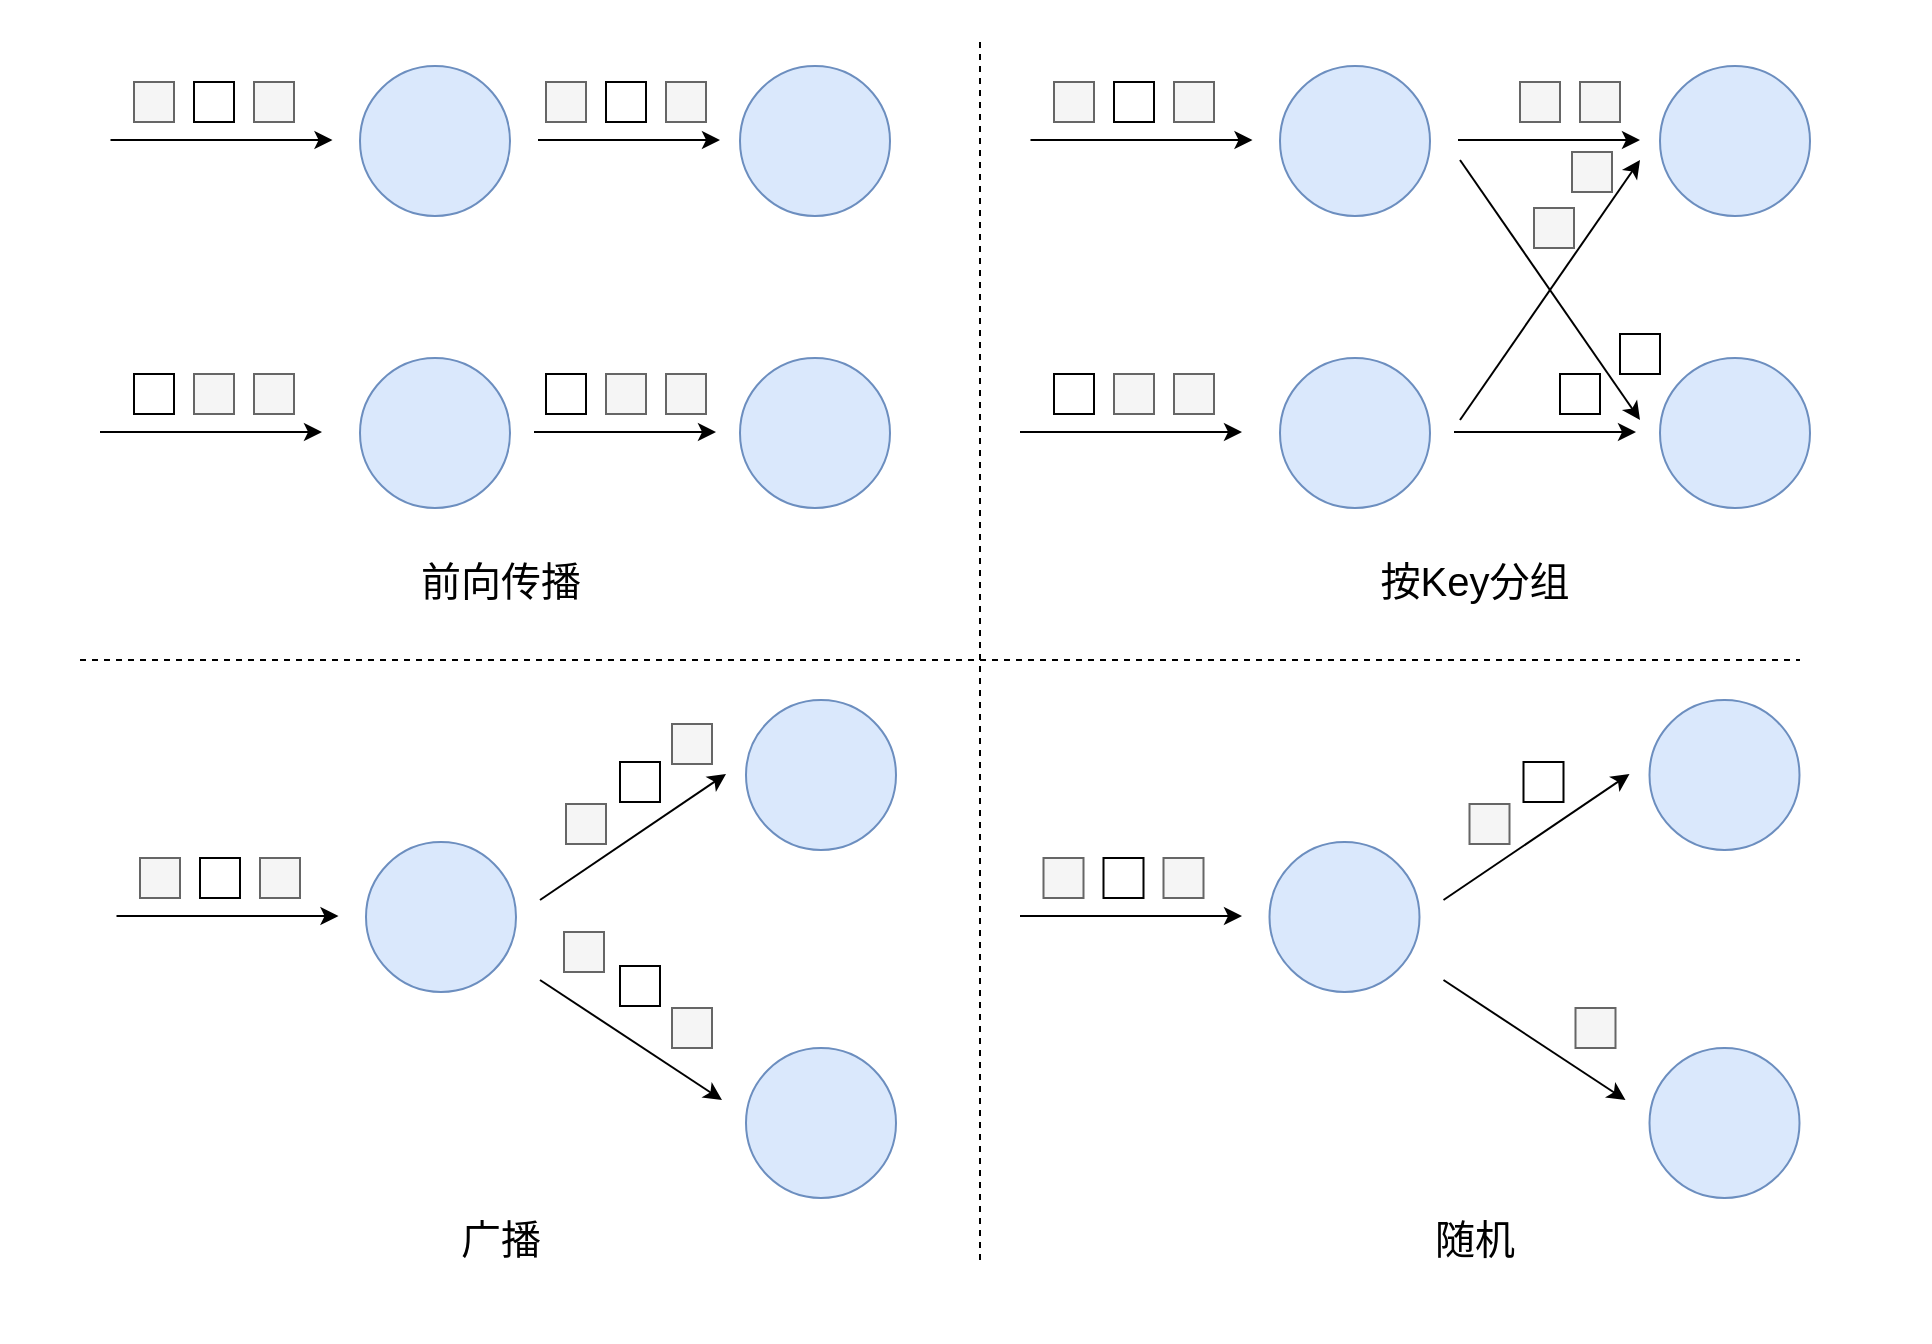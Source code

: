 <mxfile version="12.4.2" type="device" pages="1"><diagram id="TVFUGu7dpwhF4r_FFM3I" name="Page-1"><mxGraphModel dx="1759" dy="582" grid="1" gridSize="10" guides="1" tooltips="1" connect="1" arrows="1" fold="1" page="1" pageScale="1" pageWidth="827" pageHeight="1169" math="0" shadow="0"><root><mxCell id="0"/><mxCell id="1" parent="0"/><mxCell id="qhzHDherWHOHiA9uHyf8-27" value="" style="rounded=0;whiteSpace=wrap;html=1;strokeColor=none;" parent="1" vertex="1"><mxGeometry x="-180" y="10" width="965" height="671" as="geometry"/></mxCell><mxCell id="9ihTQ_9u2sdK93ZGwOmt-3" value="" style="ellipse;whiteSpace=wrap;html=1;aspect=fixed;fillColor=#dae8fc;strokeColor=#6c8ebf;" parent="1" vertex="1"><mxGeometry y="43" width="75" height="75" as="geometry"/></mxCell><mxCell id="9ihTQ_9u2sdK93ZGwOmt-6" value="" style="endArrow=classic;html=1;" parent="1" edge="1"><mxGeometry width="50" height="50" relative="1" as="geometry"><mxPoint x="-124.75" y="80" as="sourcePoint"/><mxPoint x="-13.75" y="80" as="targetPoint"/></mxGeometry></mxCell><mxCell id="iRBtzzfK-clGminTKqov-3" value="" style="rounded=0;whiteSpace=wrap;html=1;fillColor=#f5f5f5;strokeColor=#666666;fontColor=#333333;" parent="1" vertex="1"><mxGeometry x="-113" y="51" width="20" height="20" as="geometry"/></mxCell><mxCell id="wmsOqeGdwAoBpUAnq5d9-1" value="" style="ellipse;whiteSpace=wrap;html=1;aspect=fixed;fillColor=#dae8fc;strokeColor=#6c8ebf;" parent="1" vertex="1"><mxGeometry x="190" y="43" width="75" height="75" as="geometry"/></mxCell><mxCell id="wmsOqeGdwAoBpUAnq5d9-3" value="" style="rounded=0;whiteSpace=wrap;html=1;" parent="1" vertex="1"><mxGeometry x="-83" y="51" width="20" height="20" as="geometry"/></mxCell><mxCell id="wmsOqeGdwAoBpUAnq5d9-4" value="" style="rounded=0;whiteSpace=wrap;html=1;fillColor=#f5f5f5;strokeColor=#666666;fontColor=#333333;" parent="1" vertex="1"><mxGeometry x="-53" y="51" width="20" height="20" as="geometry"/></mxCell><mxCell id="wmsOqeGdwAoBpUAnq5d9-5" value="" style="ellipse;whiteSpace=wrap;html=1;aspect=fixed;fillColor=#dae8fc;strokeColor=#6c8ebf;" parent="1" vertex="1"><mxGeometry y="189" width="75" height="75" as="geometry"/></mxCell><mxCell id="wmsOqeGdwAoBpUAnq5d9-6" value="" style="endArrow=classic;html=1;" parent="1" edge="1"><mxGeometry width="50" height="50" relative="1" as="geometry"><mxPoint x="-130" y="226" as="sourcePoint"/><mxPoint x="-19" y="226" as="targetPoint"/></mxGeometry></mxCell><mxCell id="wmsOqeGdwAoBpUAnq5d9-7" value="" style="rounded=0;whiteSpace=wrap;html=1;" parent="1" vertex="1"><mxGeometry x="-113" y="197" width="20" height="20" as="geometry"/></mxCell><mxCell id="wmsOqeGdwAoBpUAnq5d9-8" value="" style="rounded=0;whiteSpace=wrap;html=1;fillColor=#f5f5f5;strokeColor=#666666;fontColor=#333333;" parent="1" vertex="1"><mxGeometry x="-83" y="197" width="20" height="20" as="geometry"/></mxCell><mxCell id="wmsOqeGdwAoBpUAnq5d9-9" value="" style="rounded=0;whiteSpace=wrap;html=1;fillColor=#f5f5f5;strokeColor=#666666;fontColor=#333333;" parent="1" vertex="1"><mxGeometry x="-53" y="197" width="20" height="20" as="geometry"/></mxCell><mxCell id="wmsOqeGdwAoBpUAnq5d9-10" value="" style="endArrow=classic;html=1;" parent="1" edge="1"><mxGeometry width="50" height="50" relative="1" as="geometry"><mxPoint x="89" y="80" as="sourcePoint"/><mxPoint x="180" y="80" as="targetPoint"/></mxGeometry></mxCell><mxCell id="wmsOqeGdwAoBpUAnq5d9-11" value="" style="endArrow=classic;html=1;" parent="1" edge="1"><mxGeometry width="50" height="50" relative="1" as="geometry"><mxPoint x="87" y="226" as="sourcePoint"/><mxPoint x="178" y="226" as="targetPoint"/></mxGeometry></mxCell><mxCell id="wmsOqeGdwAoBpUAnq5d9-12" value="" style="ellipse;whiteSpace=wrap;html=1;aspect=fixed;fillColor=#dae8fc;strokeColor=#6c8ebf;" parent="1" vertex="1"><mxGeometry x="190" y="189" width="75" height="75" as="geometry"/></mxCell><mxCell id="wmsOqeGdwAoBpUAnq5d9-13" value="" style="ellipse;whiteSpace=wrap;html=1;aspect=fixed;fillColor=#dae8fc;strokeColor=#6c8ebf;" parent="1" vertex="1"><mxGeometry x="460" y="43" width="75" height="75" as="geometry"/></mxCell><mxCell id="wmsOqeGdwAoBpUAnq5d9-14" value="" style="endArrow=classic;html=1;" parent="1" edge="1"><mxGeometry width="50" height="50" relative="1" as="geometry"><mxPoint x="335.25" y="80" as="sourcePoint"/><mxPoint x="446.25" y="80" as="targetPoint"/></mxGeometry></mxCell><mxCell id="wmsOqeGdwAoBpUAnq5d9-15" value="" style="rounded=0;whiteSpace=wrap;html=1;fillColor=#f5f5f5;strokeColor=#666666;fontColor=#333333;" parent="1" vertex="1"><mxGeometry x="347" y="51" width="20" height="20" as="geometry"/></mxCell><mxCell id="wmsOqeGdwAoBpUAnq5d9-16" value="" style="ellipse;whiteSpace=wrap;html=1;aspect=fixed;fillColor=#dae8fc;strokeColor=#6c8ebf;" parent="1" vertex="1"><mxGeometry x="650" y="43" width="75" height="75" as="geometry"/></mxCell><mxCell id="wmsOqeGdwAoBpUAnq5d9-17" value="" style="rounded=0;whiteSpace=wrap;html=1;" parent="1" vertex="1"><mxGeometry x="377" y="51" width="20" height="20" as="geometry"/></mxCell><mxCell id="wmsOqeGdwAoBpUAnq5d9-18" value="" style="rounded=0;whiteSpace=wrap;html=1;fillColor=#f5f5f5;strokeColor=#666666;fontColor=#333333;" parent="1" vertex="1"><mxGeometry x="407" y="51" width="20" height="20" as="geometry"/></mxCell><mxCell id="wmsOqeGdwAoBpUAnq5d9-19" value="" style="ellipse;whiteSpace=wrap;html=1;aspect=fixed;fillColor=#dae8fc;strokeColor=#6c8ebf;" parent="1" vertex="1"><mxGeometry x="460" y="189" width="75" height="75" as="geometry"/></mxCell><mxCell id="wmsOqeGdwAoBpUAnq5d9-20" value="" style="endArrow=classic;html=1;" parent="1" edge="1"><mxGeometry width="50" height="50" relative="1" as="geometry"><mxPoint x="330" y="226" as="sourcePoint"/><mxPoint x="441" y="226" as="targetPoint"/></mxGeometry></mxCell><mxCell id="wmsOqeGdwAoBpUAnq5d9-21" value="" style="rounded=0;whiteSpace=wrap;html=1;" parent="1" vertex="1"><mxGeometry x="347" y="197" width="20" height="20" as="geometry"/></mxCell><mxCell id="wmsOqeGdwAoBpUAnq5d9-22" value="" style="rounded=0;whiteSpace=wrap;html=1;fillColor=#f5f5f5;strokeColor=#666666;fontColor=#333333;" parent="1" vertex="1"><mxGeometry x="377" y="197" width="20" height="20" as="geometry"/></mxCell><mxCell id="wmsOqeGdwAoBpUAnq5d9-23" value="" style="rounded=0;whiteSpace=wrap;html=1;fillColor=#f5f5f5;strokeColor=#666666;fontColor=#333333;" parent="1" vertex="1"><mxGeometry x="407" y="197" width="20" height="20" as="geometry"/></mxCell><mxCell id="wmsOqeGdwAoBpUAnq5d9-24" value="" style="endArrow=classic;html=1;" parent="1" edge="1"><mxGeometry width="50" height="50" relative="1" as="geometry"><mxPoint x="549" y="80" as="sourcePoint"/><mxPoint x="640" y="80" as="targetPoint"/></mxGeometry></mxCell><mxCell id="wmsOqeGdwAoBpUAnq5d9-25" value="" style="endArrow=classic;html=1;" parent="1" edge="1"><mxGeometry width="50" height="50" relative="1" as="geometry"><mxPoint x="547" y="226" as="sourcePoint"/><mxPoint x="638" y="226" as="targetPoint"/></mxGeometry></mxCell><mxCell id="wmsOqeGdwAoBpUAnq5d9-26" value="" style="ellipse;whiteSpace=wrap;html=1;aspect=fixed;fillColor=#dae8fc;strokeColor=#6c8ebf;" parent="1" vertex="1"><mxGeometry x="650" y="189" width="75" height="75" as="geometry"/></mxCell><mxCell id="wmsOqeGdwAoBpUAnq5d9-27" value="" style="rounded=0;whiteSpace=wrap;html=1;fillColor=#f5f5f5;strokeColor=#666666;fontColor=#333333;" parent="1" vertex="1"><mxGeometry x="93" y="51" width="20" height="20" as="geometry"/></mxCell><mxCell id="wmsOqeGdwAoBpUAnq5d9-28" value="" style="rounded=0;whiteSpace=wrap;html=1;" parent="1" vertex="1"><mxGeometry x="123" y="51" width="20" height="20" as="geometry"/></mxCell><mxCell id="wmsOqeGdwAoBpUAnq5d9-29" value="" style="rounded=0;whiteSpace=wrap;html=1;fillColor=#f5f5f5;strokeColor=#666666;fontColor=#333333;" parent="1" vertex="1"><mxGeometry x="153" y="51" width="20" height="20" as="geometry"/></mxCell><mxCell id="wmsOqeGdwAoBpUAnq5d9-32" value="" style="rounded=0;whiteSpace=wrap;html=1;" parent="1" vertex="1"><mxGeometry x="93" y="197" width="20" height="20" as="geometry"/></mxCell><mxCell id="wmsOqeGdwAoBpUAnq5d9-33" value="" style="rounded=0;whiteSpace=wrap;html=1;fillColor=#f5f5f5;strokeColor=#666666;fontColor=#333333;" parent="1" vertex="1"><mxGeometry x="123" y="197" width="20" height="20" as="geometry"/></mxCell><mxCell id="wmsOqeGdwAoBpUAnq5d9-34" value="" style="rounded=0;whiteSpace=wrap;html=1;fillColor=#f5f5f5;strokeColor=#666666;fontColor=#333333;" parent="1" vertex="1"><mxGeometry x="153" y="197" width="20" height="20" as="geometry"/></mxCell><mxCell id="wmsOqeGdwAoBpUAnq5d9-35" value="" style="endArrow=classic;html=1;" parent="1" edge="1"><mxGeometry width="50" height="50" relative="1" as="geometry"><mxPoint x="550" y="90" as="sourcePoint"/><mxPoint x="640" y="220" as="targetPoint"/></mxGeometry></mxCell><mxCell id="wmsOqeGdwAoBpUAnq5d9-36" value="" style="endArrow=classic;html=1;" parent="1" edge="1"><mxGeometry width="50" height="50" relative="1" as="geometry"><mxPoint x="550" y="220" as="sourcePoint"/><mxPoint x="640" y="90" as="targetPoint"/></mxGeometry></mxCell><mxCell id="wmsOqeGdwAoBpUAnq5d9-37" value="" style="rounded=0;whiteSpace=wrap;html=1;fillColor=#f5f5f5;strokeColor=#666666;fontColor=#333333;" parent="1" vertex="1"><mxGeometry x="610" y="51" width="20" height="20" as="geometry"/></mxCell><mxCell id="wmsOqeGdwAoBpUAnq5d9-38" value="" style="rounded=0;whiteSpace=wrap;html=1;fillColor=#f5f5f5;strokeColor=#666666;fontColor=#333333;" parent="1" vertex="1"><mxGeometry x="580" y="51" width="20" height="20" as="geometry"/></mxCell><mxCell id="wmsOqeGdwAoBpUAnq5d9-39" value="" style="rounded=0;whiteSpace=wrap;html=1;" parent="1" vertex="1"><mxGeometry x="630" y="177" width="20" height="20" as="geometry"/></mxCell><mxCell id="wmsOqeGdwAoBpUAnq5d9-42" value="" style="rounded=0;whiteSpace=wrap;html=1;fillColor=#f5f5f5;strokeColor=#666666;fontColor=#333333;" parent="1" vertex="1"><mxGeometry x="606" y="86" width="20" height="20" as="geometry"/></mxCell><mxCell id="wmsOqeGdwAoBpUAnq5d9-43" value="" style="rounded=0;whiteSpace=wrap;html=1;fillColor=#f5f5f5;strokeColor=#666666;fontColor=#333333;" parent="1" vertex="1"><mxGeometry x="587" y="114" width="20" height="20" as="geometry"/></mxCell><mxCell id="wmsOqeGdwAoBpUAnq5d9-44" value="" style="rounded=0;whiteSpace=wrap;html=1;" parent="1" vertex="1"><mxGeometry x="600" y="197" width="20" height="20" as="geometry"/></mxCell><mxCell id="wmsOqeGdwAoBpUAnq5d9-45" value="&lt;font style=&quot;font-size: 20px&quot;&gt;前向传播&lt;/font&gt;" style="text;html=1;strokeColor=none;fillColor=none;align=center;verticalAlign=middle;whiteSpace=wrap;rounded=0;" parent="1" vertex="1"><mxGeometry x="18" y="280" width="105" height="40" as="geometry"/></mxCell><mxCell id="wmsOqeGdwAoBpUAnq5d9-46" value="&lt;span style=&quot;font-size: 20px;&quot;&gt;按Key分组&lt;/span&gt;" style="text;html=1;strokeColor=none;fillColor=none;align=center;verticalAlign=middle;whiteSpace=wrap;rounded=0;fontSize=20;" parent="1" vertex="1"><mxGeometry x="505" y="280" width="105" height="40" as="geometry"/></mxCell><mxCell id="wmsOqeGdwAoBpUAnq5d9-47" value="" style="ellipse;whiteSpace=wrap;html=1;aspect=fixed;fillColor=#dae8fc;strokeColor=#6c8ebf;" parent="1" vertex="1"><mxGeometry x="3" y="431" width="75" height="75" as="geometry"/></mxCell><mxCell id="wmsOqeGdwAoBpUAnq5d9-48" value="" style="endArrow=classic;html=1;" parent="1" edge="1"><mxGeometry width="50" height="50" relative="1" as="geometry"><mxPoint x="-121.75" y="468" as="sourcePoint"/><mxPoint x="-10.75" y="468" as="targetPoint"/></mxGeometry></mxCell><mxCell id="wmsOqeGdwAoBpUAnq5d9-49" value="" style="rounded=0;whiteSpace=wrap;html=1;fillColor=#f5f5f5;strokeColor=#666666;fontColor=#333333;" parent="1" vertex="1"><mxGeometry x="-110" y="439" width="20" height="20" as="geometry"/></mxCell><mxCell id="wmsOqeGdwAoBpUAnq5d9-50" value="" style="ellipse;whiteSpace=wrap;html=1;aspect=fixed;fillColor=#dae8fc;strokeColor=#6c8ebf;" parent="1" vertex="1"><mxGeometry x="193" y="360" width="75" height="75" as="geometry"/></mxCell><mxCell id="wmsOqeGdwAoBpUAnq5d9-51" value="" style="rounded=0;whiteSpace=wrap;html=1;" parent="1" vertex="1"><mxGeometry x="-80" y="439" width="20" height="20" as="geometry"/></mxCell><mxCell id="wmsOqeGdwAoBpUAnq5d9-52" value="" style="rounded=0;whiteSpace=wrap;html=1;fillColor=#f5f5f5;strokeColor=#666666;fontColor=#333333;" parent="1" vertex="1"><mxGeometry x="-50" y="439" width="20" height="20" as="geometry"/></mxCell><mxCell id="wmsOqeGdwAoBpUAnq5d9-58" value="" style="endArrow=classic;html=1;" parent="1" edge="1"><mxGeometry width="50" height="50" relative="1" as="geometry"><mxPoint x="90" y="460" as="sourcePoint"/><mxPoint x="183" y="397" as="targetPoint"/></mxGeometry></mxCell><mxCell id="wmsOqeGdwAoBpUAnq5d9-59" value="" style="endArrow=classic;html=1;" parent="1" edge="1"><mxGeometry width="50" height="50" relative="1" as="geometry"><mxPoint x="90" y="500" as="sourcePoint"/><mxPoint x="181" y="560" as="targetPoint"/></mxGeometry></mxCell><mxCell id="wmsOqeGdwAoBpUAnq5d9-60" value="" style="ellipse;whiteSpace=wrap;html=1;aspect=fixed;fillColor=#dae8fc;strokeColor=#6c8ebf;" parent="1" vertex="1"><mxGeometry x="193" y="534" width="75" height="75" as="geometry"/></mxCell><mxCell id="wmsOqeGdwAoBpUAnq5d9-61" value="" style="rounded=0;whiteSpace=wrap;html=1;fillColor=#f5f5f5;strokeColor=#666666;fontColor=#333333;" parent="1" vertex="1"><mxGeometry x="103" y="412" width="20" height="20" as="geometry"/></mxCell><mxCell id="wmsOqeGdwAoBpUAnq5d9-62" value="" style="rounded=0;whiteSpace=wrap;html=1;" parent="1" vertex="1"><mxGeometry x="130" y="391" width="20" height="20" as="geometry"/></mxCell><mxCell id="wmsOqeGdwAoBpUAnq5d9-63" value="" style="rounded=0;whiteSpace=wrap;html=1;fillColor=#f5f5f5;strokeColor=#666666;fontColor=#333333;" parent="1" vertex="1"><mxGeometry x="156" y="372" width="20" height="20" as="geometry"/></mxCell><mxCell id="wmsOqeGdwAoBpUAnq5d9-64" value="" style="rounded=0;whiteSpace=wrap;html=1;fillColor=#f5f5f5;strokeColor=#666666;fontColor=#333333;" parent="1" vertex="1"><mxGeometry x="102" y="476" width="20" height="20" as="geometry"/></mxCell><mxCell id="wmsOqeGdwAoBpUAnq5d9-65" value="" style="rounded=0;whiteSpace=wrap;html=1;" parent="1" vertex="1"><mxGeometry x="130" y="493" width="20" height="20" as="geometry"/></mxCell><mxCell id="wmsOqeGdwAoBpUAnq5d9-66" value="" style="rounded=0;whiteSpace=wrap;html=1;fillColor=#f5f5f5;strokeColor=#666666;fontColor=#333333;" parent="1" vertex="1"><mxGeometry x="156" y="514" width="20" height="20" as="geometry"/></mxCell><mxCell id="wmsOqeGdwAoBpUAnq5d9-67" value="&lt;span style=&quot;font-size: 20px;&quot;&gt;广播&lt;/span&gt;" style="text;html=1;strokeColor=none;fillColor=none;align=center;verticalAlign=middle;whiteSpace=wrap;rounded=0;fontSize=20;" parent="1" vertex="1"><mxGeometry x="18" y="609" width="105" height="40" as="geometry"/></mxCell><mxCell id="wmsOqeGdwAoBpUAnq5d9-72" value="" style="ellipse;whiteSpace=wrap;html=1;aspect=fixed;fillColor=#dae8fc;strokeColor=#6c8ebf;" parent="1" vertex="1"><mxGeometry x="454.75" y="431" width="75" height="75" as="geometry"/></mxCell><mxCell id="wmsOqeGdwAoBpUAnq5d9-73" value="" style="endArrow=classic;html=1;" parent="1" edge="1"><mxGeometry width="50" height="50" relative="1" as="geometry"><mxPoint x="330" y="468" as="sourcePoint"/><mxPoint x="441" y="468" as="targetPoint"/></mxGeometry></mxCell><mxCell id="wmsOqeGdwAoBpUAnq5d9-74" value="" style="rounded=0;whiteSpace=wrap;html=1;fillColor=#f5f5f5;strokeColor=#666666;fontColor=#333333;" parent="1" vertex="1"><mxGeometry x="341.75" y="439" width="20" height="20" as="geometry"/></mxCell><mxCell id="wmsOqeGdwAoBpUAnq5d9-75" value="" style="ellipse;whiteSpace=wrap;html=1;aspect=fixed;fillColor=#dae8fc;strokeColor=#6c8ebf;" parent="1" vertex="1"><mxGeometry x="644.75" y="360" width="75" height="75" as="geometry"/></mxCell><mxCell id="wmsOqeGdwAoBpUAnq5d9-76" value="" style="rounded=0;whiteSpace=wrap;html=1;" parent="1" vertex="1"><mxGeometry x="371.75" y="439" width="20" height="20" as="geometry"/></mxCell><mxCell id="wmsOqeGdwAoBpUAnq5d9-77" value="" style="rounded=0;whiteSpace=wrap;html=1;fillColor=#f5f5f5;strokeColor=#666666;fontColor=#333333;" parent="1" vertex="1"><mxGeometry x="401.75" y="439" width="20" height="20" as="geometry"/></mxCell><mxCell id="wmsOqeGdwAoBpUAnq5d9-78" value="" style="endArrow=classic;html=1;" parent="1" edge="1"><mxGeometry width="50" height="50" relative="1" as="geometry"><mxPoint x="541.75" y="460" as="sourcePoint"/><mxPoint x="634.75" y="397" as="targetPoint"/></mxGeometry></mxCell><mxCell id="wmsOqeGdwAoBpUAnq5d9-79" value="" style="endArrow=classic;html=1;" parent="1" edge="1"><mxGeometry width="50" height="50" relative="1" as="geometry"><mxPoint x="541.75" y="500" as="sourcePoint"/><mxPoint x="632.75" y="560" as="targetPoint"/></mxGeometry></mxCell><mxCell id="wmsOqeGdwAoBpUAnq5d9-80" value="" style="ellipse;whiteSpace=wrap;html=1;aspect=fixed;fillColor=#dae8fc;strokeColor=#6c8ebf;" parent="1" vertex="1"><mxGeometry x="644.75" y="534" width="75" height="75" as="geometry"/></mxCell><mxCell id="wmsOqeGdwAoBpUAnq5d9-81" value="" style="rounded=0;whiteSpace=wrap;html=1;fillColor=#f5f5f5;strokeColor=#666666;fontColor=#333333;" parent="1" vertex="1"><mxGeometry x="554.75" y="412" width="20" height="20" as="geometry"/></mxCell><mxCell id="wmsOqeGdwAoBpUAnq5d9-82" value="" style="rounded=0;whiteSpace=wrap;html=1;" parent="1" vertex="1"><mxGeometry x="581.75" y="391" width="20" height="20" as="geometry"/></mxCell><mxCell id="wmsOqeGdwAoBpUAnq5d9-86" value="" style="rounded=0;whiteSpace=wrap;html=1;fillColor=#f5f5f5;strokeColor=#666666;fontColor=#333333;" parent="1" vertex="1"><mxGeometry x="607.75" y="514" width="20" height="20" as="geometry"/></mxCell><mxCell id="wmsOqeGdwAoBpUAnq5d9-87" value="&lt;span style=&quot;font-size: 20px;&quot;&gt;随机&lt;/span&gt;" style="text;html=1;strokeColor=none;fillColor=none;align=center;verticalAlign=middle;whiteSpace=wrap;rounded=0;fontSize=20;" parent="1" vertex="1"><mxGeometry x="505" y="609" width="105" height="40" as="geometry"/></mxCell><mxCell id="wmsOqeGdwAoBpUAnq5d9-88" value="" style="endArrow=none;dashed=1;html=1;" parent="1" edge="1"><mxGeometry width="50" height="50" relative="1" as="geometry"><mxPoint x="-140" y="340" as="sourcePoint"/><mxPoint x="720" y="340" as="targetPoint"/></mxGeometry></mxCell><mxCell id="wmsOqeGdwAoBpUAnq5d9-89" value="" style="endArrow=none;dashed=1;html=1;" parent="1" edge="1"><mxGeometry width="50" height="50" relative="1" as="geometry"><mxPoint x="310" y="640" as="sourcePoint"/><mxPoint x="310" y="30" as="targetPoint"/></mxGeometry></mxCell></root></mxGraphModel></diagram></mxfile>